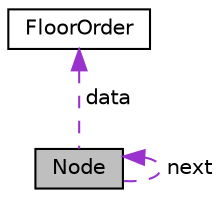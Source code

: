 digraph "Node"
{
  edge [fontname="Helvetica",fontsize="10",labelfontname="Helvetica",labelfontsize="10"];
  node [fontname="Helvetica",fontsize="10",shape=record];
  Node1 [label="Node",height=0.2,width=0.4,color="black", fillcolor="grey75", style="filled", fontcolor="black"];
  Node1 -> Node1 [dir="back",color="darkorchid3",fontsize="10",style="dashed",label=" next" ];
  Node2 -> Node1 [dir="back",color="darkorchid3",fontsize="10",style="dashed",label=" data" ];
  Node2 [label="FloorOrder",height=0.2,width=0.4,color="black", fillcolor="white", style="filled",URL="$structFloorOrder.html",tooltip="Struct that gives which floor is being ordered, and which type of order it is. "];
}
